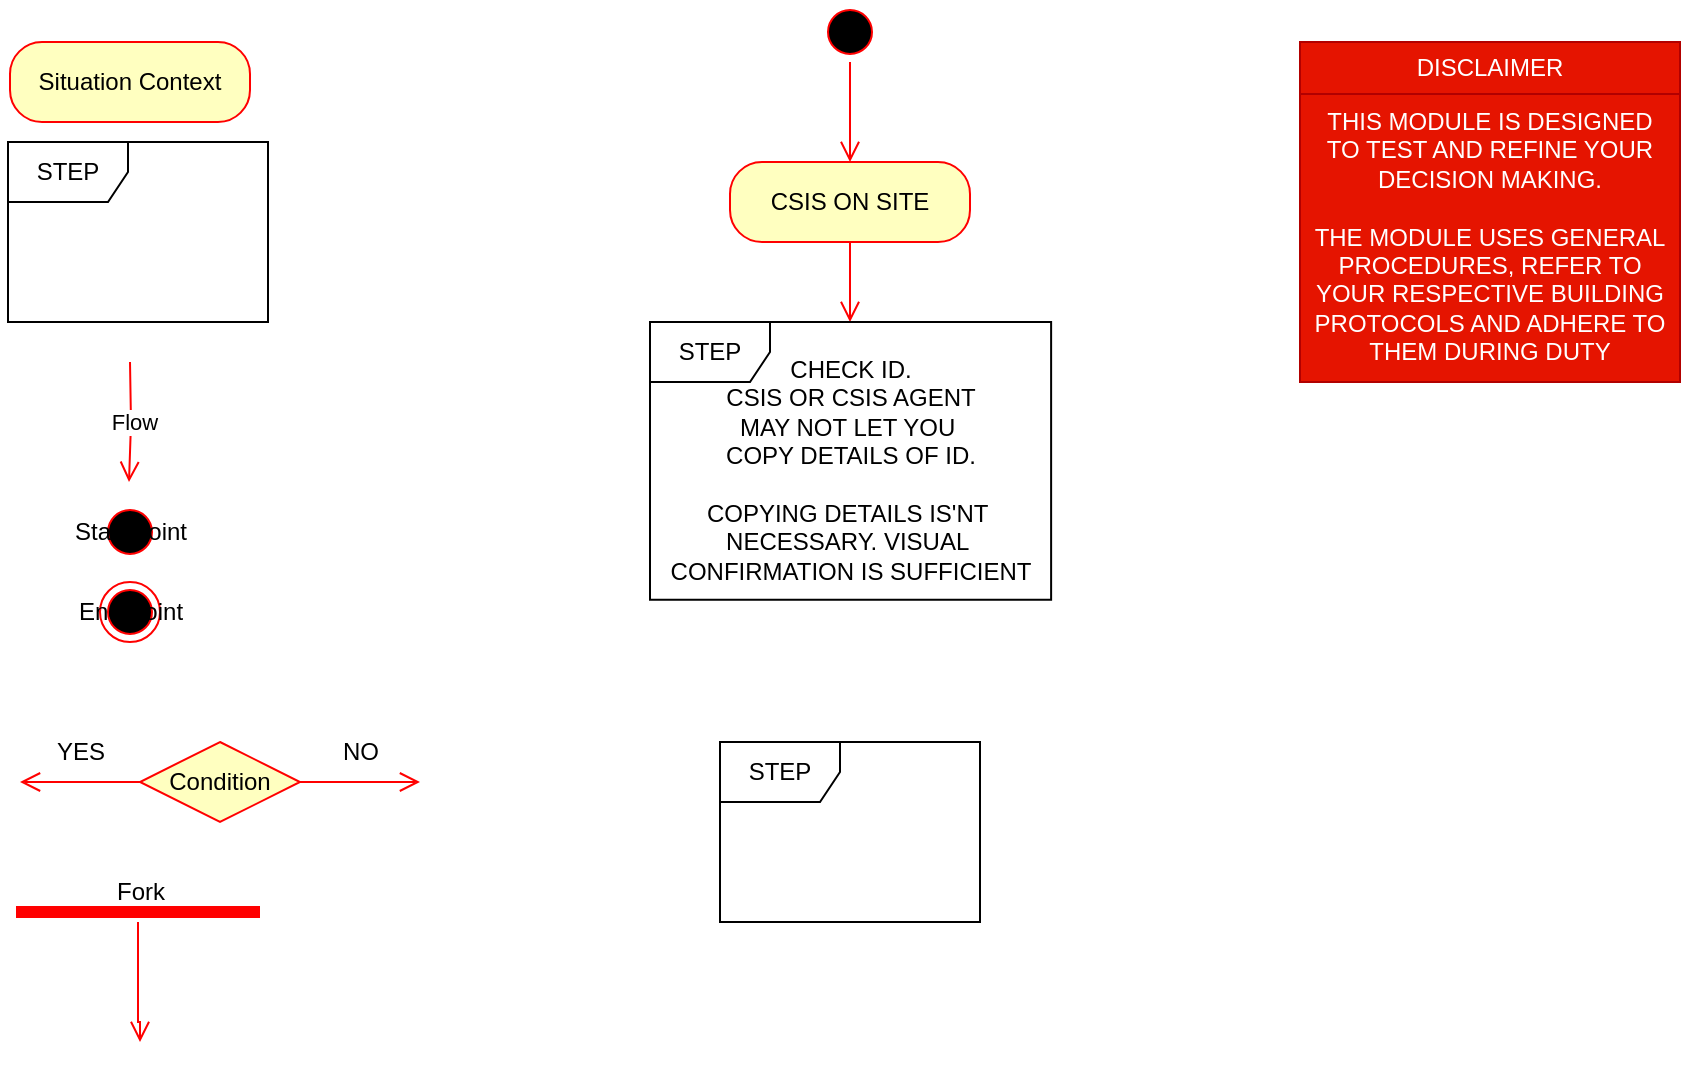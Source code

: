 <mxfile version="21.6.8" type="github">
  <diagram name="Page-1" id="PpGObVuuj9lXzz43K-J1">
    <mxGraphModel dx="1434" dy="750" grid="1" gridSize="10" guides="1" tooltips="1" connect="1" arrows="1" fold="1" page="1" pageScale="1" pageWidth="850" pageHeight="1100" math="0" shadow="0">
      <root>
        <mxCell id="0" />
        <mxCell id="1" parent="0" />
        <mxCell id="gSgMgz3xM-S9q34QX063-23" value="" style="ellipse;html=1;shape=startState;fillColor=#000000;strokeColor=#ff0000;" vertex="1" parent="1">
          <mxGeometry x="410" width="30" height="30" as="geometry" />
        </mxCell>
        <mxCell id="gSgMgz3xM-S9q34QX063-24" value="" style="edgeStyle=orthogonalEdgeStyle;html=1;verticalAlign=bottom;endArrow=open;endSize=8;strokeColor=#ff0000;rounded=0;" edge="1" parent="1" source="gSgMgz3xM-S9q34QX063-23">
          <mxGeometry relative="1" as="geometry">
            <mxPoint x="425" y="80" as="targetPoint" />
          </mxGeometry>
        </mxCell>
        <mxCell id="gSgMgz3xM-S9q34QX063-25" value="CSIS ON SITE" style="rounded=1;whiteSpace=wrap;html=1;arcSize=40;fontColor=#000000;fillColor=#ffffc0;strokeColor=#ff0000;" vertex="1" parent="1">
          <mxGeometry x="365" y="80" width="120" height="40" as="geometry" />
        </mxCell>
        <mxCell id="gSgMgz3xM-S9q34QX063-26" value="" style="edgeStyle=orthogonalEdgeStyle;html=1;verticalAlign=bottom;endArrow=open;endSize=8;strokeColor=#ff0000;rounded=0;" edge="1" parent="1" source="gSgMgz3xM-S9q34QX063-25">
          <mxGeometry relative="1" as="geometry">
            <mxPoint x="425" y="160" as="targetPoint" />
          </mxGeometry>
        </mxCell>
        <mxCell id="gSgMgz3xM-S9q34QX063-27" value="Situation Context" style="rounded=1;whiteSpace=wrap;html=1;arcSize=40;fontColor=#000000;fillColor=#ffffc0;strokeColor=#ff0000;" vertex="1" parent="1">
          <mxGeometry x="5" y="20" width="120" height="40" as="geometry" />
        </mxCell>
        <mxCell id="gSgMgz3xM-S9q34QX063-28" value="" style="edgeStyle=orthogonalEdgeStyle;html=1;verticalAlign=bottom;endArrow=open;endSize=8;strokeColor=#ff0000;rounded=0;" edge="1" parent="1">
          <mxGeometry relative="1" as="geometry">
            <mxPoint x="64.5" y="240" as="targetPoint" />
            <mxPoint x="65" y="180" as="sourcePoint" />
          </mxGeometry>
        </mxCell>
        <mxCell id="gSgMgz3xM-S9q34QX063-29" value="Flow" style="edgeLabel;html=1;align=center;verticalAlign=middle;resizable=0;points=[];" vertex="1" connectable="0" parent="gSgMgz3xM-S9q34QX063-28">
          <mxGeometry x="-0.333" y="3" relative="1" as="geometry">
            <mxPoint x="-2" y="10" as="offset" />
          </mxGeometry>
        </mxCell>
        <mxCell id="gSgMgz3xM-S9q34QX063-30" value="Start Point" style="ellipse;html=1;shape=startState;fillColor=#000000;strokeColor=#ff0000;" vertex="1" parent="1">
          <mxGeometry x="50" y="250" width="30" height="30" as="geometry" />
        </mxCell>
        <mxCell id="gSgMgz3xM-S9q34QX063-31" value="End Point" style="ellipse;html=1;shape=endState;fillColor=#000000;strokeColor=#ff0000;" vertex="1" parent="1">
          <mxGeometry x="50" y="290" width="30" height="30" as="geometry" />
        </mxCell>
        <mxCell id="gSgMgz3xM-S9q34QX063-32" value="DISCLAIMER" style="swimlane;fontStyle=0;childLayout=stackLayout;horizontal=1;startSize=26;fillColor=#e51400;horizontalStack=0;resizeParent=1;resizeParentMax=0;resizeLast=0;collapsible=1;marginBottom=0;whiteSpace=wrap;html=1;fontColor=#ffffff;strokeColor=#B20000;" vertex="1" parent="1">
          <mxGeometry x="650" y="20" width="190" height="170" as="geometry" />
        </mxCell>
        <mxCell id="gSgMgz3xM-S9q34QX063-33" value="THIS MODULE IS DESIGNED TO TEST AND REFINE YOUR DECISION MAKING. &lt;br&gt;&lt;br&gt;THE MODULE USES GENERAL PROCEDURES, REFER TO YOUR RESPECTIVE BUILDING PROTOCOLS AND ADHERE TO THEM DURING DUTY" style="text;strokeColor=#B20000;fillColor=#e51400;align=center;verticalAlign=top;spacingLeft=4;spacingRight=4;overflow=hidden;rotatable=0;points=[[0,0.5],[1,0.5]];portConstraint=eastwest;whiteSpace=wrap;html=1;fontColor=#ffffff;" vertex="1" parent="gSgMgz3xM-S9q34QX063-32">
          <mxGeometry y="26" width="190" height="144" as="geometry" />
        </mxCell>
        <mxCell id="gSgMgz3xM-S9q34QX063-34" value="" style="shape=line;html=1;strokeWidth=6;strokeColor=#ff0000;" vertex="1" parent="1">
          <mxGeometry x="8" y="450" width="122" height="10" as="geometry" />
        </mxCell>
        <mxCell id="gSgMgz3xM-S9q34QX063-35" value="" style="edgeStyle=orthogonalEdgeStyle;html=1;verticalAlign=bottom;endArrow=open;endSize=8;strokeColor=#ff0000;rounded=0;" edge="1" parent="1" source="gSgMgz3xM-S9q34QX063-34">
          <mxGeometry relative="1" as="geometry">
            <mxPoint x="70" y="520" as="targetPoint" />
            <Array as="points">
              <mxPoint x="69" y="510" />
              <mxPoint x="70" y="510" />
            </Array>
          </mxGeometry>
        </mxCell>
        <mxCell id="gSgMgz3xM-S9q34QX063-36" value="Fork" style="text;html=1;align=center;verticalAlign=middle;resizable=0;points=[];autosize=1;strokeColor=none;fillColor=none;" vertex="1" parent="1">
          <mxGeometry x="45" y="430" width="50" height="30" as="geometry" />
        </mxCell>
        <mxCell id="gSgMgz3xM-S9q34QX063-37" value="Condition" style="rhombus;whiteSpace=wrap;html=1;fontColor=#000000;fillColor=#ffffc0;strokeColor=#ff0000;" vertex="1" parent="1">
          <mxGeometry x="70" y="370" width="80" height="40" as="geometry" />
        </mxCell>
        <mxCell id="gSgMgz3xM-S9q34QX063-38" value="" style="edgeStyle=orthogonalEdgeStyle;html=1;align=left;verticalAlign=bottom;endArrow=open;endSize=8;strokeColor=#ff0000;rounded=0;" edge="1" parent="1" source="gSgMgz3xM-S9q34QX063-37">
          <mxGeometry x="-0.255" y="10" relative="1" as="geometry">
            <mxPoint x="210" y="390" as="targetPoint" />
            <mxPoint as="offset" />
          </mxGeometry>
        </mxCell>
        <mxCell id="gSgMgz3xM-S9q34QX063-39" value="" style="edgeStyle=orthogonalEdgeStyle;html=1;align=left;verticalAlign=top;endArrow=open;endSize=8;strokeColor=#ff0000;rounded=0;" edge="1" parent="1">
          <mxGeometry x="0.2" y="60" relative="1" as="geometry">
            <mxPoint x="10" y="390" as="targetPoint" />
            <mxPoint x="70" y="390" as="sourcePoint" />
            <Array as="points">
              <mxPoint x="70" y="390" />
              <mxPoint x="70" y="390" />
            </Array>
            <mxPoint as="offset" />
          </mxGeometry>
        </mxCell>
        <mxCell id="gSgMgz3xM-S9q34QX063-40" value="YES" style="text;html=1;align=center;verticalAlign=middle;resizable=0;points=[];autosize=1;strokeColor=none;fillColor=none;" vertex="1" parent="1">
          <mxGeometry x="15" y="360" width="50" height="30" as="geometry" />
        </mxCell>
        <mxCell id="gSgMgz3xM-S9q34QX063-41" value="NO" style="text;html=1;align=center;verticalAlign=middle;resizable=0;points=[];autosize=1;strokeColor=none;fillColor=none;" vertex="1" parent="1">
          <mxGeometry x="160" y="360" width="40" height="30" as="geometry" />
        </mxCell>
        <mxCell id="gSgMgz3xM-S9q34QX063-42" value="STEP" style="shape=umlFrame;whiteSpace=wrap;html=1;pointerEvents=0;" vertex="1" parent="1">
          <mxGeometry x="4" y="70" width="130" height="90" as="geometry" />
        </mxCell>
        <mxCell id="gSgMgz3xM-S9q34QX063-43" value="STEP" style="shape=umlFrame;whiteSpace=wrap;html=1;pointerEvents=0;" vertex="1" parent="1">
          <mxGeometry x="325" y="160" width="200.56" height="138.85" as="geometry" />
        </mxCell>
        <mxCell id="gSgMgz3xM-S9q34QX063-44" value="CHECK ID.&lt;br&gt;CSIS OR CSIS AGENT&lt;br&gt;MAY NOT LET YOU&amp;nbsp;&lt;br&gt;COPY DETAILS OF ID.&lt;br&gt;&lt;br&gt;COPYING DETAILS IS&#39;NT&amp;nbsp;&lt;br&gt;NECESSARY. VISUAL&amp;nbsp;&lt;br&gt;CONFIRMATION IS SUFFICIENT" style="text;html=1;align=center;verticalAlign=middle;resizable=0;points=[];autosize=1;strokeColor=none;fillColor=none;" vertex="1" parent="1">
          <mxGeometry x="325" y="168.85" width="200" height="130" as="geometry" />
        </mxCell>
        <mxCell id="gSgMgz3xM-S9q34QX063-45" value="STEP" style="shape=umlFrame;whiteSpace=wrap;html=1;pointerEvents=0;" vertex="1" parent="1">
          <mxGeometry x="360" y="370" width="130" height="90" as="geometry" />
        </mxCell>
      </root>
    </mxGraphModel>
  </diagram>
</mxfile>
